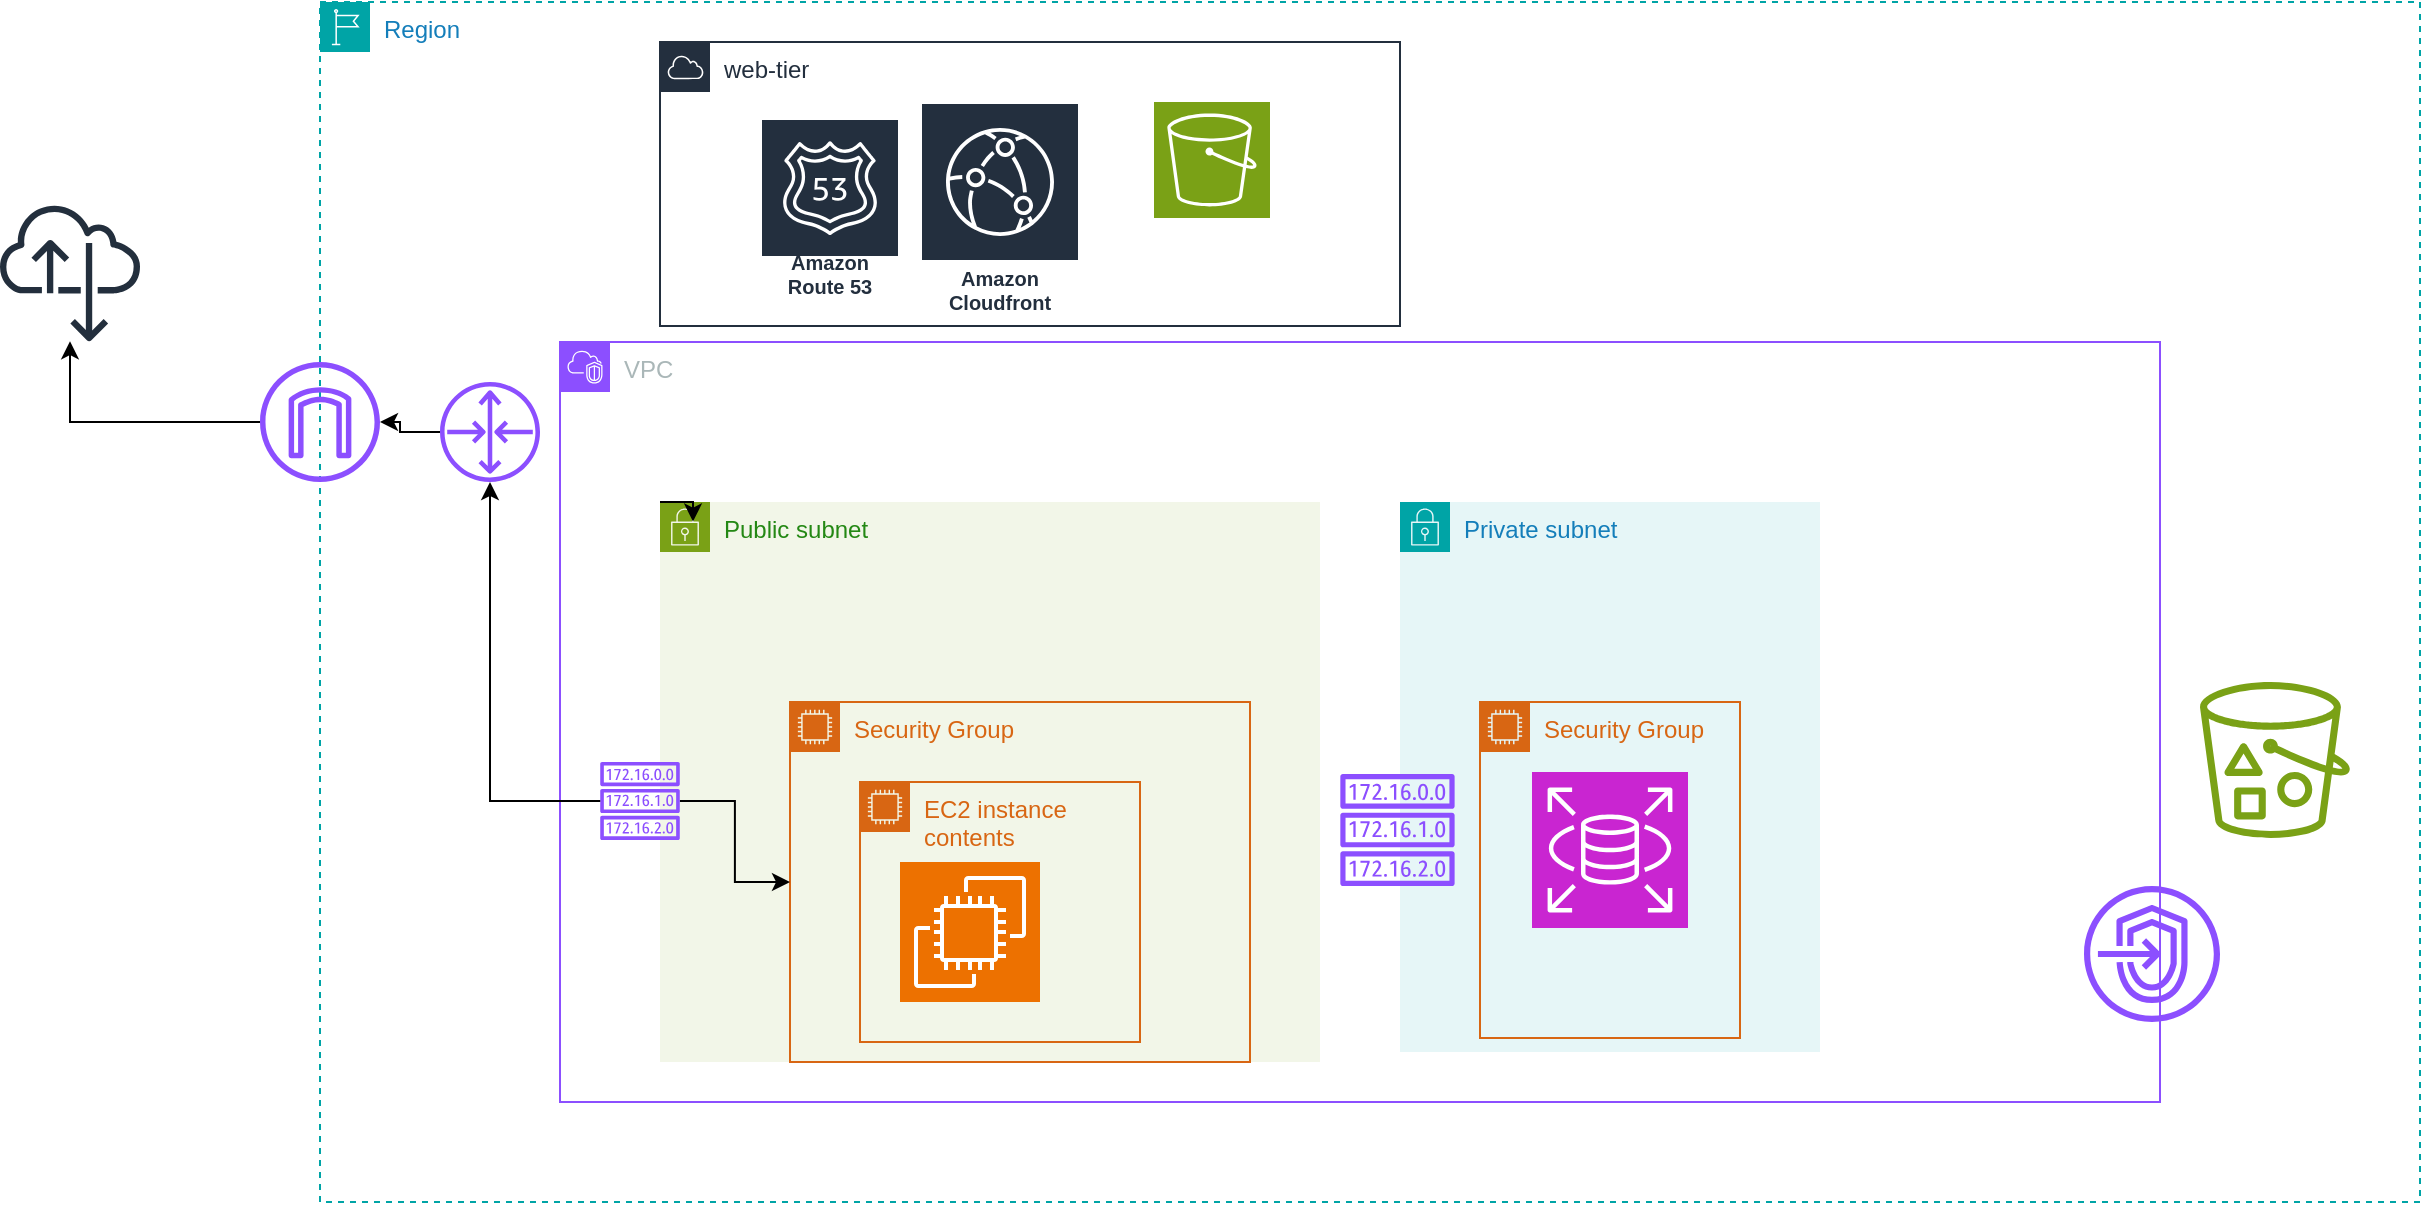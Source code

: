 <mxfile version="28.1.0">
  <diagram name="Page-1" id="sr5t4fv4FCllP_WT2feZ">
    <mxGraphModel dx="2036" dy="760" grid="1" gridSize="10" guides="1" tooltips="1" connect="1" arrows="1" fold="1" page="1" pageScale="1" pageWidth="850" pageHeight="1100" math="0" shadow="0">
      <root>
        <mxCell id="0" />
        <mxCell id="1" parent="0" />
        <mxCell id="tWYqNwP9_KPiIrIVjZ15-1" value="Region" style="points=[[0,0],[0.25,0],[0.5,0],[0.75,0],[1,0],[1,0.25],[1,0.5],[1,0.75],[1,1],[0.75,1],[0.5,1],[0.25,1],[0,1],[0,0.75],[0,0.5],[0,0.25]];outlineConnect=0;gradientColor=none;html=1;whiteSpace=wrap;fontSize=12;fontStyle=0;container=1;pointerEvents=0;collapsible=0;recursiveResize=0;shape=mxgraph.aws4.group;grIcon=mxgraph.aws4.group_region;strokeColor=#00A4A6;fillColor=none;verticalAlign=top;align=left;spacingLeft=30;fontColor=#147EBA;dashed=1;" vertex="1" parent="1">
          <mxGeometry x="-100" y="40" width="1050" height="600" as="geometry" />
        </mxCell>
        <mxCell id="tWYqNwP9_KPiIrIVjZ15-12" value="" style="sketch=0;outlineConnect=0;fontColor=#232F3E;gradientColor=none;fillColor=#7AA116;strokeColor=none;dashed=0;verticalLabelPosition=bottom;verticalAlign=top;align=center;html=1;fontSize=12;fontStyle=0;aspect=fixed;pointerEvents=1;shape=mxgraph.aws4.bucket_with_objects;" vertex="1" parent="tWYqNwP9_KPiIrIVjZ15-1">
          <mxGeometry x="940" y="340" width="75" height="78" as="geometry" />
        </mxCell>
        <mxCell id="tWYqNwP9_KPiIrIVjZ15-28" value="" style="sketch=0;outlineConnect=0;fontColor=#232F3E;gradientColor=none;fillColor=#8C4FFF;strokeColor=none;dashed=0;verticalLabelPosition=bottom;verticalAlign=top;align=center;html=1;fontSize=12;fontStyle=0;aspect=fixed;pointerEvents=1;shape=mxgraph.aws4.router;" vertex="1" parent="tWYqNwP9_KPiIrIVjZ15-1">
          <mxGeometry x="60" y="190" width="50" height="50" as="geometry" />
        </mxCell>
        <mxCell id="tWYqNwP9_KPiIrIVjZ15-19" value="web-tier" style="points=[[0,0],[0.25,0],[0.5,0],[0.75,0],[1,0],[1,0.25],[1,0.5],[1,0.75],[1,1],[0.75,1],[0.5,1],[0.25,1],[0,1],[0,0.75],[0,0.5],[0,0.25]];outlineConnect=0;gradientColor=none;html=1;whiteSpace=wrap;fontSize=12;fontStyle=0;container=1;pointerEvents=0;collapsible=0;recursiveResize=0;shape=mxgraph.aws4.group;grIcon=mxgraph.aws4.group_aws_cloud;strokeColor=#232F3E;fillColor=none;verticalAlign=top;align=left;spacingLeft=30;fontColor=#232F3E;dashed=0;" vertex="1" parent="tWYqNwP9_KPiIrIVjZ15-1">
          <mxGeometry x="170" y="20" width="370" height="142" as="geometry" />
        </mxCell>
        <mxCell id="tWYqNwP9_KPiIrIVjZ15-18" value="Amazon Cloudfront" style="sketch=0;outlineConnect=0;fontColor=#232F3E;gradientColor=none;strokeColor=#ffffff;fillColor=#232F3E;dashed=0;verticalLabelPosition=middle;verticalAlign=bottom;align=center;html=1;whiteSpace=wrap;fontSize=10;fontStyle=1;spacing=3;shape=mxgraph.aws4.productIcon;prIcon=mxgraph.aws4.cloudfront;" vertex="1" parent="tWYqNwP9_KPiIrIVjZ15-19">
          <mxGeometry x="130" y="30" width="80" height="110" as="geometry" />
        </mxCell>
        <mxCell id="tWYqNwP9_KPiIrIVjZ15-13" value="" style="sketch=0;points=[[0,0,0],[0.25,0,0],[0.5,0,0],[0.75,0,0],[1,0,0],[0,1,0],[0.25,1,0],[0.5,1,0],[0.75,1,0],[1,1,0],[0,0.25,0],[0,0.5,0],[0,0.75,0],[1,0.25,0],[1,0.5,0],[1,0.75,0]];outlineConnect=0;fontColor=#232F3E;fillColor=#7AA116;strokeColor=#ffffff;dashed=0;verticalLabelPosition=bottom;verticalAlign=top;align=center;html=1;fontSize=12;fontStyle=0;aspect=fixed;shape=mxgraph.aws4.resourceIcon;resIcon=mxgraph.aws4.s3;" vertex="1" parent="tWYqNwP9_KPiIrIVjZ15-19">
          <mxGeometry x="247" y="30" width="58" height="58" as="geometry" />
        </mxCell>
        <mxCell id="tWYqNwP9_KPiIrIVjZ15-17" value="Amazon Route 53" style="sketch=0;outlineConnect=0;fontColor=#232F3E;gradientColor=none;strokeColor=#ffffff;fillColor=#232F3E;dashed=0;verticalLabelPosition=middle;verticalAlign=bottom;align=center;html=1;whiteSpace=wrap;fontSize=10;fontStyle=1;spacing=3;shape=mxgraph.aws4.productIcon;prIcon=mxgraph.aws4.route_53;" vertex="1" parent="tWYqNwP9_KPiIrIVjZ15-19">
          <mxGeometry x="50" y="38" width="70" height="94" as="geometry" />
        </mxCell>
        <mxCell id="tWYqNwP9_KPiIrIVjZ15-2" value="VPC" style="points=[[0,0],[0.25,0],[0.5,0],[0.75,0],[1,0],[1,0.25],[1,0.5],[1,0.75],[1,1],[0.75,1],[0.5,1],[0.25,1],[0,1],[0,0.75],[0,0.5],[0,0.25]];outlineConnect=0;gradientColor=none;html=1;whiteSpace=wrap;fontSize=12;fontStyle=0;container=1;pointerEvents=0;collapsible=0;recursiveResize=0;shape=mxgraph.aws4.group;grIcon=mxgraph.aws4.group_vpc2;strokeColor=#8C4FFF;fillColor=none;verticalAlign=top;align=left;spacingLeft=30;fontColor=#AAB7B8;dashed=0;" vertex="1" parent="1">
          <mxGeometry x="20" y="210" width="800" height="380" as="geometry" />
        </mxCell>
        <mxCell id="tWYqNwP9_KPiIrIVjZ15-3" value="Public subnet" style="points=[[0,0],[0.25,0],[0.5,0],[0.75,0],[1,0],[1,0.25],[1,0.5],[1,0.75],[1,1],[0.75,1],[0.5,1],[0.25,1],[0,1],[0,0.75],[0,0.5],[0,0.25]];outlineConnect=0;gradientColor=none;html=1;whiteSpace=wrap;fontSize=12;fontStyle=0;container=1;pointerEvents=0;collapsible=0;recursiveResize=0;shape=mxgraph.aws4.group;grIcon=mxgraph.aws4.group_security_group;grStroke=0;strokeColor=#7AA116;fillColor=#F2F6E8;verticalAlign=top;align=left;spacingLeft=30;fontColor=#248814;dashed=0;" vertex="1" parent="tWYqNwP9_KPiIrIVjZ15-2">
          <mxGeometry x="50" y="80" width="330" height="280" as="geometry" />
        </mxCell>
        <mxCell id="tWYqNwP9_KPiIrIVjZ15-5" value="Security Group" style="points=[[0,0],[0.25,0],[0.5,0],[0.75,0],[1,0],[1,0.25],[1,0.5],[1,0.75],[1,1],[0.75,1],[0.5,1],[0.25,1],[0,1],[0,0.75],[0,0.5],[0,0.25]];outlineConnect=0;gradientColor=none;html=1;whiteSpace=wrap;fontSize=12;fontStyle=0;container=1;pointerEvents=0;collapsible=0;recursiveResize=0;shape=mxgraph.aws4.group;grIcon=mxgraph.aws4.group_ec2_instance_contents;strokeColor=#D86613;fillColor=none;verticalAlign=top;align=left;spacingLeft=30;fontColor=#D86613;dashed=0;" vertex="1" parent="tWYqNwP9_KPiIrIVjZ15-3">
          <mxGeometry x="65" y="100" width="230" height="180" as="geometry" />
        </mxCell>
        <mxCell id="tWYqNwP9_KPiIrIVjZ15-20" value="EC2 instance contents" style="points=[[0,0],[0.25,0],[0.5,0],[0.75,0],[1,0],[1,0.25],[1,0.5],[1,0.75],[1,1],[0.75,1],[0.5,1],[0.25,1],[0,1],[0,0.75],[0,0.5],[0,0.25]];outlineConnect=0;gradientColor=none;html=1;whiteSpace=wrap;fontSize=12;fontStyle=0;container=1;pointerEvents=0;collapsible=0;recursiveResize=0;shape=mxgraph.aws4.group;grIcon=mxgraph.aws4.group_ec2_instance_contents;strokeColor=#D86613;fillColor=none;verticalAlign=top;align=left;spacingLeft=30;fontColor=#D86613;dashed=0;" vertex="1" parent="tWYqNwP9_KPiIrIVjZ15-5">
          <mxGeometry x="35" y="40" width="140" height="130" as="geometry" />
        </mxCell>
        <mxCell id="tWYqNwP9_KPiIrIVjZ15-7" value="" style="sketch=0;points=[[0,0,0],[0.25,0,0],[0.5,0,0],[0.75,0,0],[1,0,0],[0,1,0],[0.25,1,0],[0.5,1,0],[0.75,1,0],[1,1,0],[0,0.25,0],[0,0.5,0],[0,0.75,0],[1,0.25,0],[1,0.5,0],[1,0.75,0]];outlineConnect=0;fontColor=#232F3E;fillColor=#ED7100;strokeColor=#ffffff;dashed=0;verticalLabelPosition=bottom;verticalAlign=top;align=center;html=1;fontSize=12;fontStyle=0;aspect=fixed;shape=mxgraph.aws4.resourceIcon;resIcon=mxgraph.aws4.ec2;" vertex="1" parent="tWYqNwP9_KPiIrIVjZ15-20">
          <mxGeometry x="20" y="40" width="70" height="70" as="geometry" />
        </mxCell>
        <mxCell id="tWYqNwP9_KPiIrIVjZ15-4" value="Private subnet" style="points=[[0,0],[0.25,0],[0.5,0],[0.75,0],[1,0],[1,0.25],[1,0.5],[1,0.75],[1,1],[0.75,1],[0.5,1],[0.25,1],[0,1],[0,0.75],[0,0.5],[0,0.25]];outlineConnect=0;gradientColor=none;html=1;whiteSpace=wrap;fontSize=12;fontStyle=0;container=1;pointerEvents=0;collapsible=0;recursiveResize=0;shape=mxgraph.aws4.group;grIcon=mxgraph.aws4.group_security_group;grStroke=0;strokeColor=#00A4A6;fillColor=#E6F6F7;verticalAlign=top;align=left;spacingLeft=30;fontColor=#147EBA;dashed=0;" vertex="1" parent="tWYqNwP9_KPiIrIVjZ15-2">
          <mxGeometry x="420" y="80" width="210" height="275" as="geometry" />
        </mxCell>
        <mxCell id="tWYqNwP9_KPiIrIVjZ15-9" value="Security Group" style="points=[[0,0],[0.25,0],[0.5,0],[0.75,0],[1,0],[1,0.25],[1,0.5],[1,0.75],[1,1],[0.75,1],[0.5,1],[0.25,1],[0,1],[0,0.75],[0,0.5],[0,0.25]];outlineConnect=0;gradientColor=none;html=1;whiteSpace=wrap;fontSize=12;fontStyle=0;container=1;pointerEvents=0;collapsible=0;recursiveResize=0;shape=mxgraph.aws4.group;grIcon=mxgraph.aws4.group_ec2_instance_contents;strokeColor=#D86613;fillColor=none;verticalAlign=top;align=left;spacingLeft=30;fontColor=#D86613;dashed=0;" vertex="1" parent="tWYqNwP9_KPiIrIVjZ15-4">
          <mxGeometry x="40" y="100" width="130" height="168" as="geometry" />
        </mxCell>
        <mxCell id="tWYqNwP9_KPiIrIVjZ15-8" value="" style="sketch=0;points=[[0,0,0],[0.25,0,0],[0.5,0,0],[0.75,0,0],[1,0,0],[0,1,0],[0.25,1,0],[0.5,1,0],[0.75,1,0],[1,1,0],[0,0.25,0],[0,0.5,0],[0,0.75,0],[1,0.25,0],[1,0.5,0],[1,0.75,0]];outlineConnect=0;fontColor=#232F3E;fillColor=#C925D1;strokeColor=#ffffff;dashed=0;verticalLabelPosition=bottom;verticalAlign=top;align=center;html=1;fontSize=12;fontStyle=0;aspect=fixed;shape=mxgraph.aws4.resourceIcon;resIcon=mxgraph.aws4.rds;" vertex="1" parent="tWYqNwP9_KPiIrIVjZ15-9">
          <mxGeometry x="26" y="35" width="78" height="78" as="geometry" />
        </mxCell>
        <mxCell id="tWYqNwP9_KPiIrIVjZ15-16" style="edgeStyle=orthogonalEdgeStyle;rounded=0;orthogonalLoop=1;jettySize=auto;html=1;exitX=0;exitY=0;exitDx=0;exitDy=0;entryX=0.05;entryY=0.035;entryDx=0;entryDy=0;entryPerimeter=0;" edge="1" parent="tWYqNwP9_KPiIrIVjZ15-2" source="tWYqNwP9_KPiIrIVjZ15-3" target="tWYqNwP9_KPiIrIVjZ15-3">
          <mxGeometry relative="1" as="geometry" />
        </mxCell>
        <mxCell id="tWYqNwP9_KPiIrIVjZ15-38" style="edgeStyle=orthogonalEdgeStyle;rounded=0;orthogonalLoop=1;jettySize=auto;html=1;" edge="1" parent="tWYqNwP9_KPiIrIVjZ15-2" source="tWYqNwP9_KPiIrIVjZ15-27" target="tWYqNwP9_KPiIrIVjZ15-5">
          <mxGeometry relative="1" as="geometry" />
        </mxCell>
        <mxCell id="tWYqNwP9_KPiIrIVjZ15-27" value="" style="sketch=0;outlineConnect=0;fontColor=#232F3E;gradientColor=none;fillColor=#8C4FFF;strokeColor=none;dashed=0;verticalLabelPosition=bottom;verticalAlign=top;align=center;html=1;fontSize=12;fontStyle=0;aspect=fixed;pointerEvents=1;shape=mxgraph.aws4.route_table;" vertex="1" parent="tWYqNwP9_KPiIrIVjZ15-2">
          <mxGeometry x="20" y="210" width="40" height="38.98" as="geometry" />
        </mxCell>
        <mxCell id="tWYqNwP9_KPiIrIVjZ15-29" value="" style="sketch=0;outlineConnect=0;fontColor=#232F3E;gradientColor=none;fillColor=#8C4FFF;strokeColor=none;dashed=0;verticalLabelPosition=bottom;verticalAlign=top;align=center;html=1;fontSize=12;fontStyle=0;aspect=fixed;pointerEvents=1;shape=mxgraph.aws4.endpoints;" vertex="1" parent="tWYqNwP9_KPiIrIVjZ15-2">
          <mxGeometry x="762" y="272" width="68" height="68" as="geometry" />
        </mxCell>
        <mxCell id="tWYqNwP9_KPiIrIVjZ15-31" value="" style="sketch=0;outlineConnect=0;fontColor=#232F3E;gradientColor=none;fillColor=#8C4FFF;strokeColor=none;dashed=0;verticalLabelPosition=bottom;verticalAlign=top;align=center;html=1;fontSize=12;fontStyle=0;aspect=fixed;pointerEvents=1;shape=mxgraph.aws4.route_table;" vertex="1" parent="tWYqNwP9_KPiIrIVjZ15-2">
          <mxGeometry x="390" y="216" width="57.47" height="56" as="geometry" />
        </mxCell>
        <mxCell id="tWYqNwP9_KPiIrIVjZ15-22" value="" style="sketch=0;outlineConnect=0;fontColor=#232F3E;gradientColor=none;fillColor=#232F3D;strokeColor=none;dashed=0;verticalLabelPosition=bottom;verticalAlign=top;align=center;html=1;fontSize=12;fontStyle=0;aspect=fixed;pointerEvents=1;shape=mxgraph.aws4.internet_alt22;" vertex="1" parent="1">
          <mxGeometry x="-260" y="140" width="70" height="70" as="geometry" />
        </mxCell>
        <mxCell id="tWYqNwP9_KPiIrIVjZ15-34" style="edgeStyle=orthogonalEdgeStyle;rounded=0;orthogonalLoop=1;jettySize=auto;html=1;" edge="1" parent="1" source="tWYqNwP9_KPiIrIVjZ15-26" target="tWYqNwP9_KPiIrIVjZ15-22">
          <mxGeometry relative="1" as="geometry" />
        </mxCell>
        <mxCell id="tWYqNwP9_KPiIrIVjZ15-26" value="" style="sketch=0;outlineConnect=0;fontColor=#232F3E;gradientColor=none;fillColor=#8C4FFF;strokeColor=none;dashed=0;verticalLabelPosition=bottom;verticalAlign=top;align=center;html=1;fontSize=12;fontStyle=0;aspect=fixed;pointerEvents=1;shape=mxgraph.aws4.internet_gateway;" vertex="1" parent="1">
          <mxGeometry x="-130" y="220" width="60" height="60" as="geometry" />
        </mxCell>
        <mxCell id="tWYqNwP9_KPiIrIVjZ15-36" style="edgeStyle=orthogonalEdgeStyle;rounded=0;orthogonalLoop=1;jettySize=auto;html=1;" edge="1" parent="1" source="tWYqNwP9_KPiIrIVjZ15-27" target="tWYqNwP9_KPiIrIVjZ15-28">
          <mxGeometry relative="1" as="geometry" />
        </mxCell>
        <mxCell id="tWYqNwP9_KPiIrIVjZ15-37" value="" style="edgeStyle=orthogonalEdgeStyle;rounded=0;orthogonalLoop=1;jettySize=auto;html=1;" edge="1" parent="1" source="tWYqNwP9_KPiIrIVjZ15-28" target="tWYqNwP9_KPiIrIVjZ15-26">
          <mxGeometry relative="1" as="geometry" />
        </mxCell>
      </root>
    </mxGraphModel>
  </diagram>
</mxfile>

